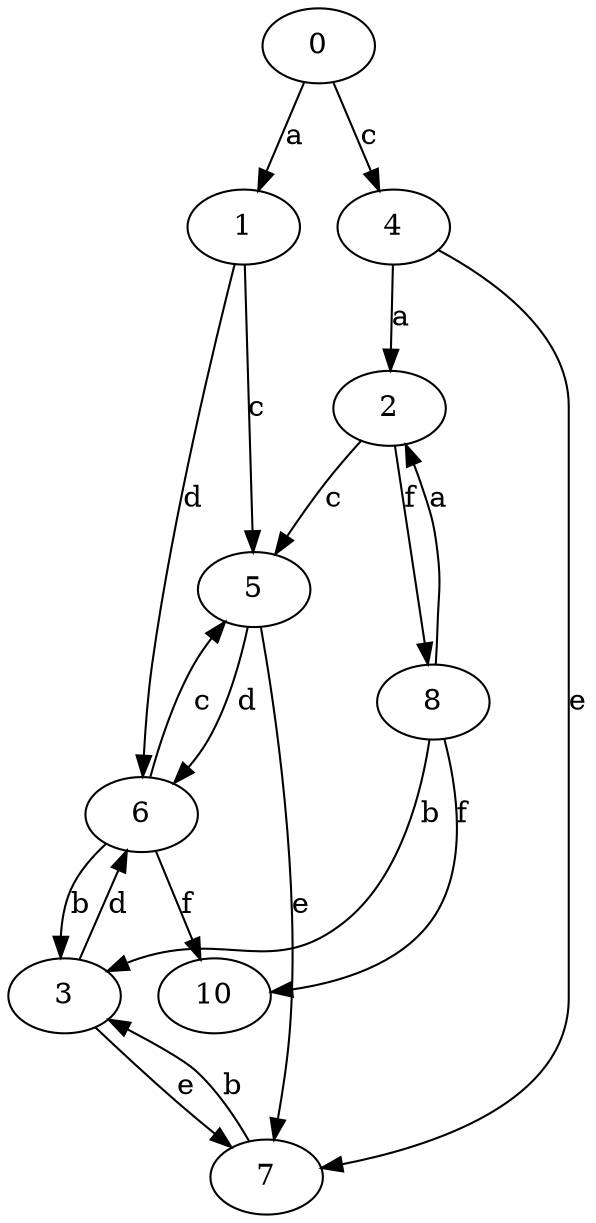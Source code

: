 strict digraph  {
1;
0;
2;
3;
4;
5;
6;
7;
8;
10;
1 -> 5  [label=c];
1 -> 6  [label=d];
0 -> 1  [label=a];
0 -> 4  [label=c];
2 -> 5  [label=c];
2 -> 8  [label=f];
3 -> 6  [label=d];
3 -> 7  [label=e];
4 -> 2  [label=a];
4 -> 7  [label=e];
5 -> 6  [label=d];
5 -> 7  [label=e];
6 -> 3  [label=b];
6 -> 5  [label=c];
6 -> 10  [label=f];
7 -> 3  [label=b];
8 -> 2  [label=a];
8 -> 3  [label=b];
8 -> 10  [label=f];
}
